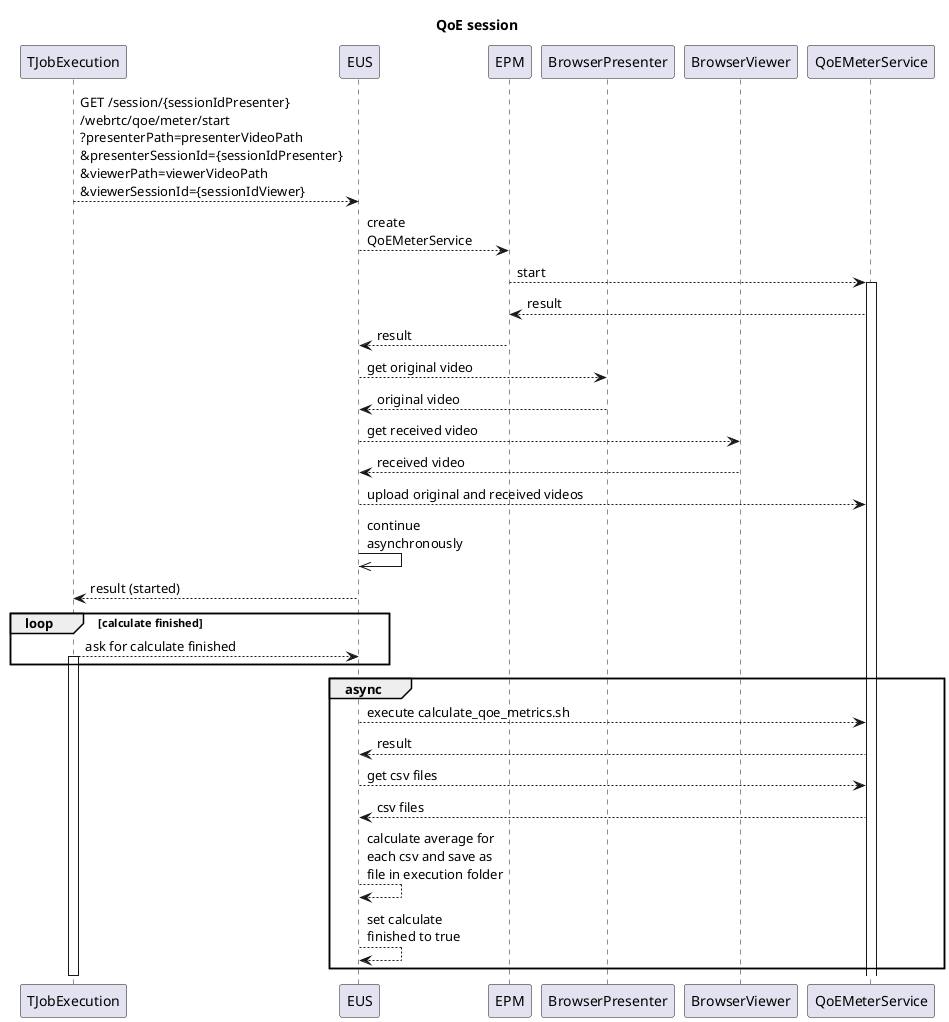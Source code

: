 @startuml

title QoE session

participant TJobExecution
participant EUS
participant EPM
participant BrowserPresenter
participant BrowserViewer
participant QoEMeterService

TJobExecution --> EUS: GET /session/{sessionIdPresenter}\n/webrtc/qoe/meter/start\n?presenterPath=presenterVideoPath\n&presenterSessionId={sessionIdPresenter}\n&viewerPath=viewerVideoPath\n&viewerSessionId={sessionIdViewer}


EUS --> EPM: create\nQoEMeterService
EPM --> QoEMeterService: start
activate QoEMeterService

QoEMeterService --> EPM: result
EPM --> EUS: result

EUS --> BrowserPresenter: get original video

BrowserPresenter --> EUS: original video

EUS --> BrowserViewer: get received video

BrowserViewer --> EUS: received video


EUS --> QoEMeterService: upload original and received videos

EUS ->> EUS: continue\nasynchronously

EUS --> TJobExecution: result (started)

loop calculate finished
TJobExecution --> EUS: ask for calculate finished
activate TJobExecution
end

group async

EUS --> QoEMeterService: execute calculate_qoe_metrics.sh

QoEMeterService --> EUS: result

EUS --> QoEMeterService: get csv files
QoEMeterService --> EUS: csv files

EUS --> EUS: calculate average for\neach csv and save as\nfile in execution folder

EUS --> EUS: set calculate\nfinished to true
end

deactivate TJobExecution


@enduml